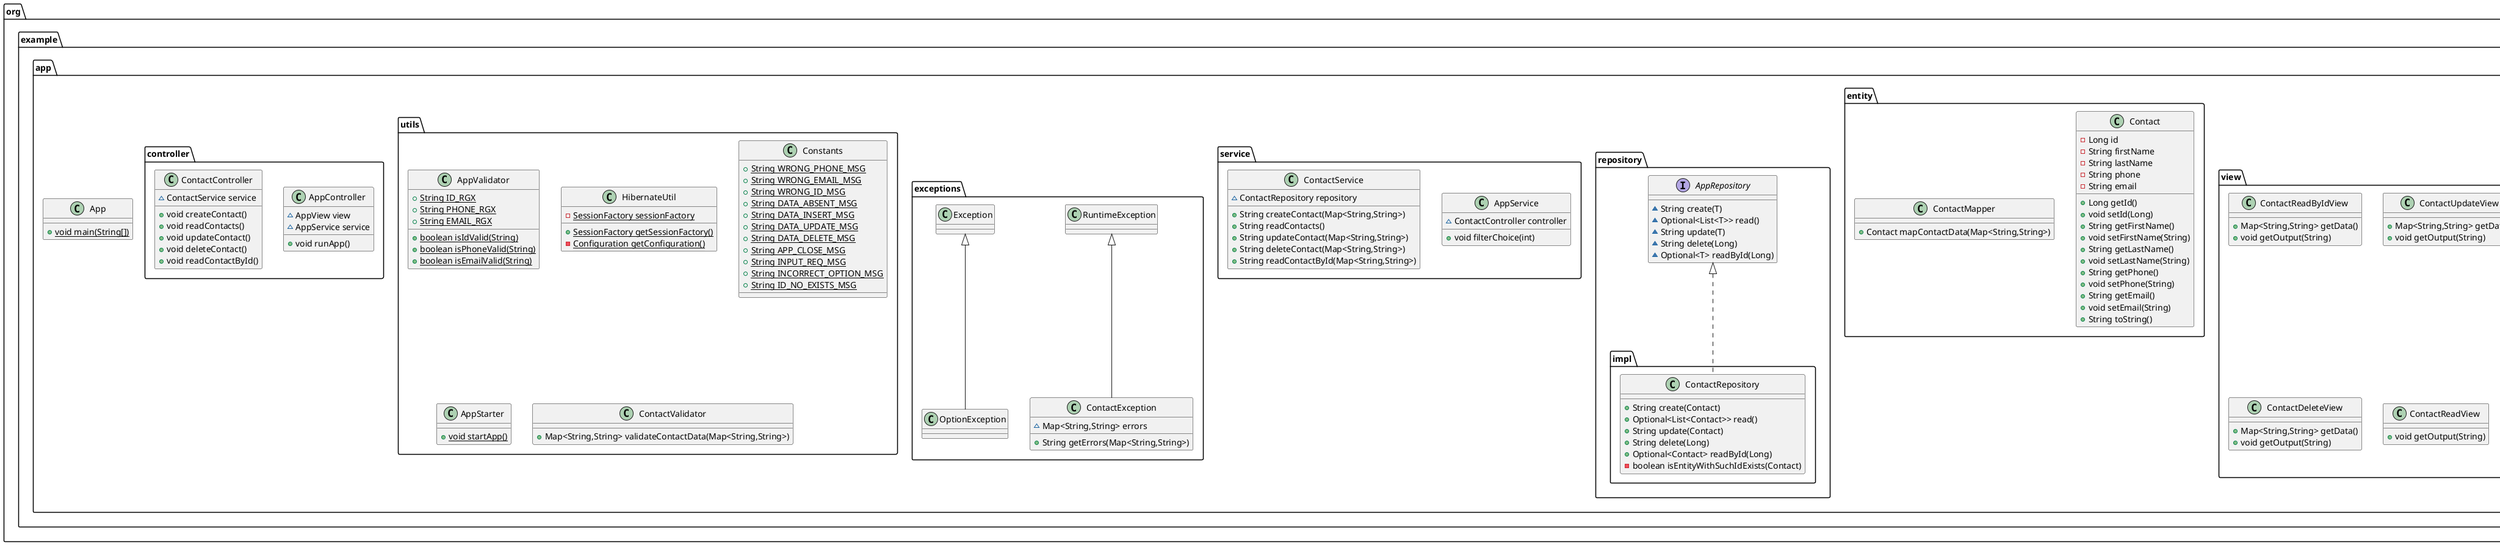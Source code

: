 @startuml
class org.example.app.view.ContactReadByIdView {
+ Map<String,String> getData()
+ void getOutput(String)
}

class org.example.app.entity.Contact {
- Long id
- String firstName
- String lastName
- String phone
- String email
+ Long getId()
+ void setId(Long)
+ String getFirstName()
+ void setFirstName(String)
+ String getLastName()
+ void setLastName(String)
+ String getPhone()
+ void setPhone(String)
+ String getEmail()
+ void setEmail(String)
+ String toString()
}


interface org.example.app.repository.AppRepository {
~ String create(T)
~ Optional<List<T>> read()
~ String update(T)
~ String delete(Long)
~ Optional<T> readById(Long)
}

class org.example.app.view.ContactUpdateView {
+ Map<String,String> getData()
+ void getOutput(String)
}

class org.example.app.service.AppService {
~ ContactController controller
+ void filterChoice(int)
}


class org.example.app.view.ContactCreateView {
+ Map<String,String> getData()
+ void getOutput(String)
}

class org.example.app.exceptions.ContactException {
~ Map<String,String> errors
+ String getErrors(Map<String,String>)
}


class org.example.app.service.ContactService {
~ ContactRepository repository
+ String createContact(Map<String,String>)
+ String readContacts()
+ String updateContact(Map<String,String>)
+ String deleteContact(Map<String,String>)
+ String readContactById(Map<String,String>)
}


class org.example.app.repository.impl.ContactRepository {
+ String create(Contact)
+ Optional<List<Contact>> read()
+ String update(Contact)
+ String delete(Long)
+ Optional<Contact> readById(Long)
- boolean isEntityWithSuchIdExists(Contact)
}

class org.example.app.view.ContactDeleteView {
+ Map<String,String> getData()
+ void getOutput(String)
}

class org.example.app.view.ContactReadView {
+ void getOutput(String)
}

class org.example.app.utils.AppValidator {
+ {static} String ID_RGX
+ {static} String PHONE_RGX
+ {static} String EMAIL_RGX
+ {static} boolean isIdValid(String)
+ {static} boolean isPhoneValid(String)
+ {static} boolean isEmailValid(String)
}


class org.example.app.utils.HibernateUtil {
- {static} SessionFactory sessionFactory
+ {static} SessionFactory getSessionFactory()
- {static} Configuration getConfiguration()
}


class org.example.app.controller.AppController {
~ AppView view
~ AppService service
+ void runApp()
}


class org.example.app.App {
+ {static} void main(String[])
}

class org.example.app.utils.Constants {
+ {static} String WRONG_PHONE_MSG
+ {static} String WRONG_EMAIL_MSG
+ {static} String WRONG_ID_MSG
+ {static} String DATA_ABSENT_MSG
+ {static} String DATA_INSERT_MSG
+ {static} String DATA_UPDATE_MSG
+ {static} String DATA_DELETE_MSG
+ {static} String APP_CLOSE_MSG
+ {static} String INPUT_REQ_MSG
+ {static} String INCORRECT_OPTION_MSG
+ {static} String ID_NO_EXISTS_MSG
}

class org.example.app.controller.ContactController {
~ ContactService service
+ void createContact()
+ void readContacts()
+ void updateContact()
+ void deleteContact()
+ void readContactById()
}


class org.example.app.utils.AppStarter {
+ {static} void startApp()
}

class org.example.app.utils.ContactValidator {
+ Map<String,String> validateContactData(Map<String,String>)
}

class org.example.app.view.AppView {
~ Scanner scanner
~ int option
+ int chooseOption()
- void showMenu()
+ void getOutput(String)
}


class org.example.app.entity.ContactMapper {
+ Contact mapContactData(Map<String,String>)
}

class org.example.app.exceptions.OptionException {
}


org.example.app.exceptions.RuntimeException <|-- org.example.app.exceptions.ContactException
org.example.app.repository.AppRepository <|.. org.example.app.repository.impl.ContactRepository
org.example.app.exceptions.Exception <|-- org.example.app.exceptions.OptionException
@enduml